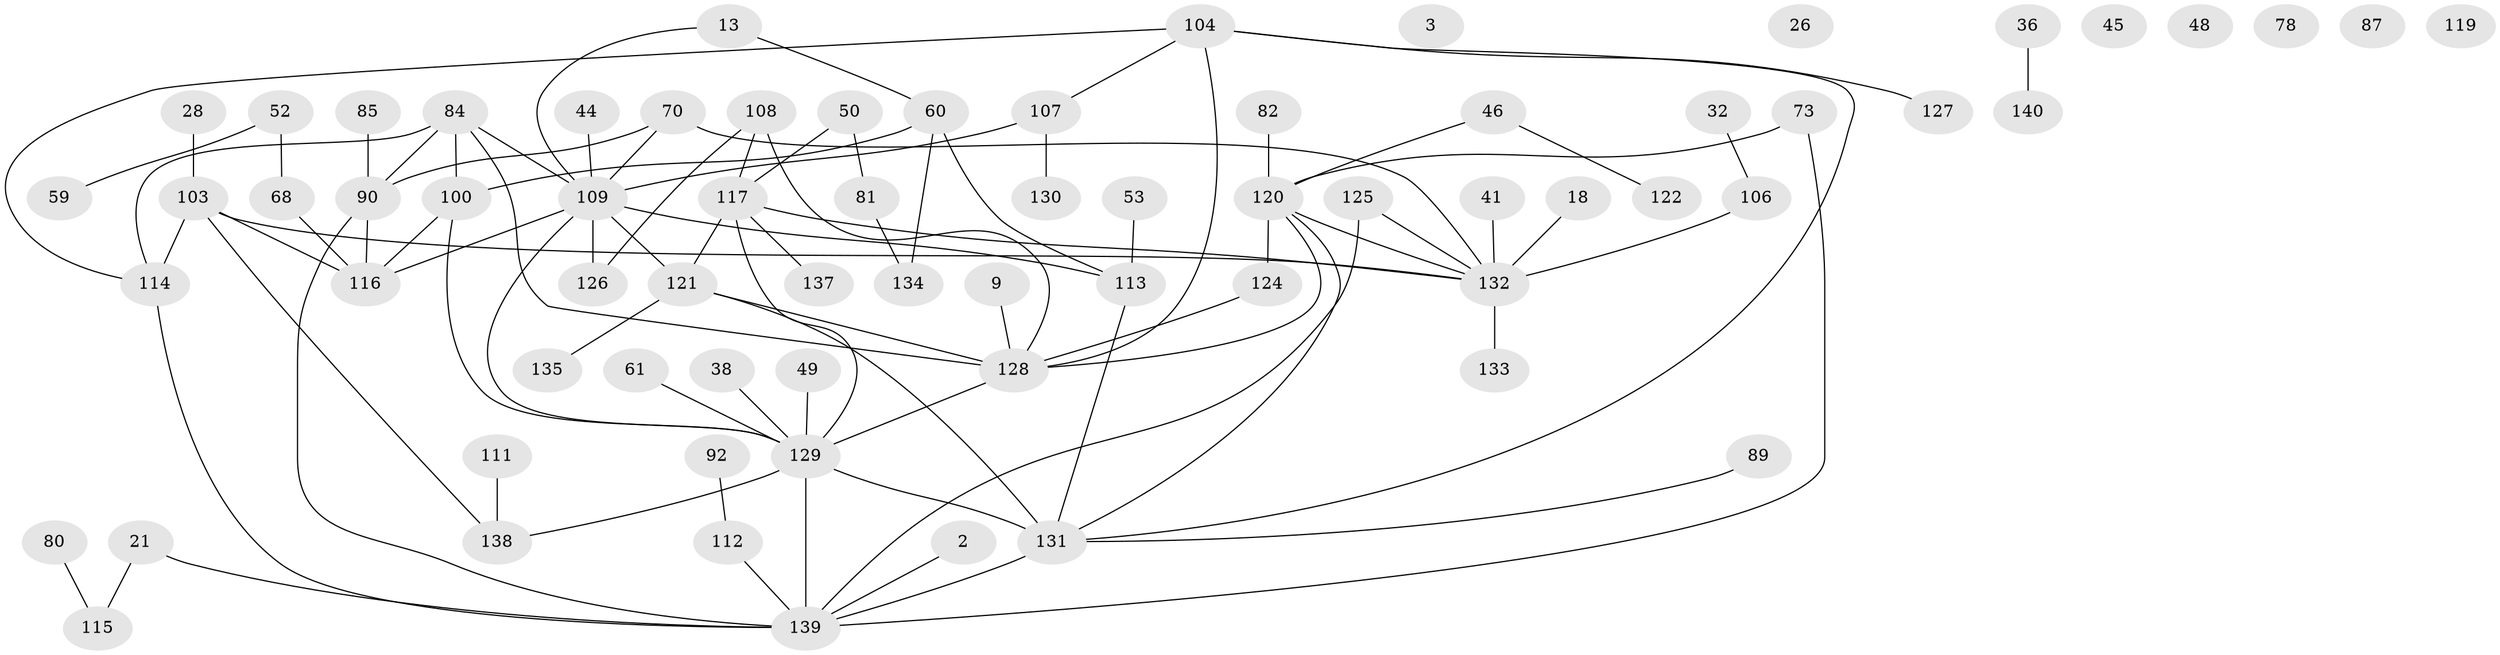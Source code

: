 // original degree distribution, {2: 0.22857142857142856, 1: 0.25, 0: 0.05, 5: 0.06428571428571428, 3: 0.22857142857142856, 4: 0.15714285714285714, 6: 0.014285714285714285, 8: 0.007142857142857143}
// Generated by graph-tools (version 1.1) at 2025/40/03/09/25 04:40:54]
// undirected, 70 vertices, 90 edges
graph export_dot {
graph [start="1"]
  node [color=gray90,style=filled];
  2;
  3;
  9;
  13;
  18;
  21;
  26;
  28;
  32;
  36;
  38;
  41;
  44;
  45;
  46;
  48;
  49;
  50;
  52;
  53;
  59;
  60;
  61;
  68;
  70;
  73;
  78;
  80;
  81;
  82;
  84 [super="+71+79+47"];
  85;
  87;
  89;
  90;
  92;
  100 [super="+96"];
  103 [super="+24"];
  104 [super="+66+86"];
  106;
  107 [super="+30"];
  108;
  109 [super="+101+88"];
  111;
  112 [super="+19"];
  113;
  114 [super="+91"];
  115;
  116 [super="+102"];
  117 [super="+105"];
  119;
  120 [super="+35+99"];
  121 [super="+57"];
  122;
  124 [super="+37"];
  125 [super="+94+20"];
  126;
  127;
  128 [super="+34+118"];
  129 [super="+93+110"];
  130;
  131 [super="+76+98+67"];
  132 [super="+5+51+42"];
  133;
  134 [super="+4"];
  135;
  137;
  138;
  139 [super="+74+75+136"];
  140;
  2 -- 139;
  9 -- 128;
  13 -- 60;
  13 -- 109;
  18 -- 132;
  21 -- 115;
  21 -- 139;
  28 -- 103;
  32 -- 106;
  36 -- 140;
  38 -- 129;
  41 -- 132;
  44 -- 109;
  46 -- 122;
  46 -- 120;
  49 -- 129;
  50 -- 81;
  50 -- 117;
  52 -- 59;
  52 -- 68;
  53 -- 113;
  60 -- 113;
  60 -- 134;
  60 -- 100;
  61 -- 129;
  68 -- 116;
  70 -- 90;
  70 -- 132;
  70 -- 109;
  73 -- 120;
  73 -- 139;
  80 -- 115;
  81 -- 134;
  82 -- 120;
  84 -- 90;
  84 -- 114;
  84 -- 128;
  84 -- 109;
  84 -- 100;
  85 -- 90;
  89 -- 131;
  90 -- 116;
  90 -- 139;
  92 -- 112;
  100 -- 129;
  100 -- 116;
  103 -- 138;
  103 -- 132;
  103 -- 116 [weight=2];
  103 -- 114;
  104 -- 128;
  104 -- 107;
  104 -- 131;
  104 -- 127;
  104 -- 114;
  106 -- 132;
  107 -- 130;
  107 -- 109;
  108 -- 117;
  108 -- 126;
  108 -- 128;
  109 -- 129 [weight=2];
  109 -- 113;
  109 -- 121 [weight=2];
  109 -- 126;
  109 -- 116 [weight=2];
  111 -- 138;
  112 -- 139;
  113 -- 131;
  114 -- 139;
  117 -- 137;
  117 -- 121 [weight=2];
  117 -- 132 [weight=2];
  117 -- 129;
  120 -- 124 [weight=2];
  120 -- 132 [weight=2];
  120 -- 131;
  120 -- 128;
  121 -- 135;
  121 -- 128;
  121 -- 131 [weight=2];
  124 -- 128 [weight=2];
  125 -- 132;
  125 -- 139;
  128 -- 129 [weight=2];
  129 -- 139 [weight=2];
  129 -- 131 [weight=2];
  129 -- 138;
  131 -- 139 [weight=2];
  132 -- 133;
}
